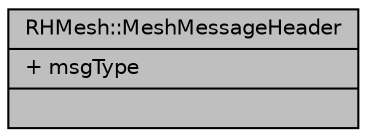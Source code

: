 digraph "RHMesh::MeshMessageHeader"
{
 // LATEX_PDF_SIZE
  edge [fontname="Helvetica",fontsize="10",labelfontname="Helvetica",labelfontsize="10"];
  node [fontname="Helvetica",fontsize="10",shape=record];
  Node1 [label="{RHMesh::MeshMessageHeader\n|+ msgType\l|}",height=0.2,width=0.4,color="black", fillcolor="grey75", style="filled", fontcolor="black",tooltip="Structure of the basic RHMesh header."];
}
